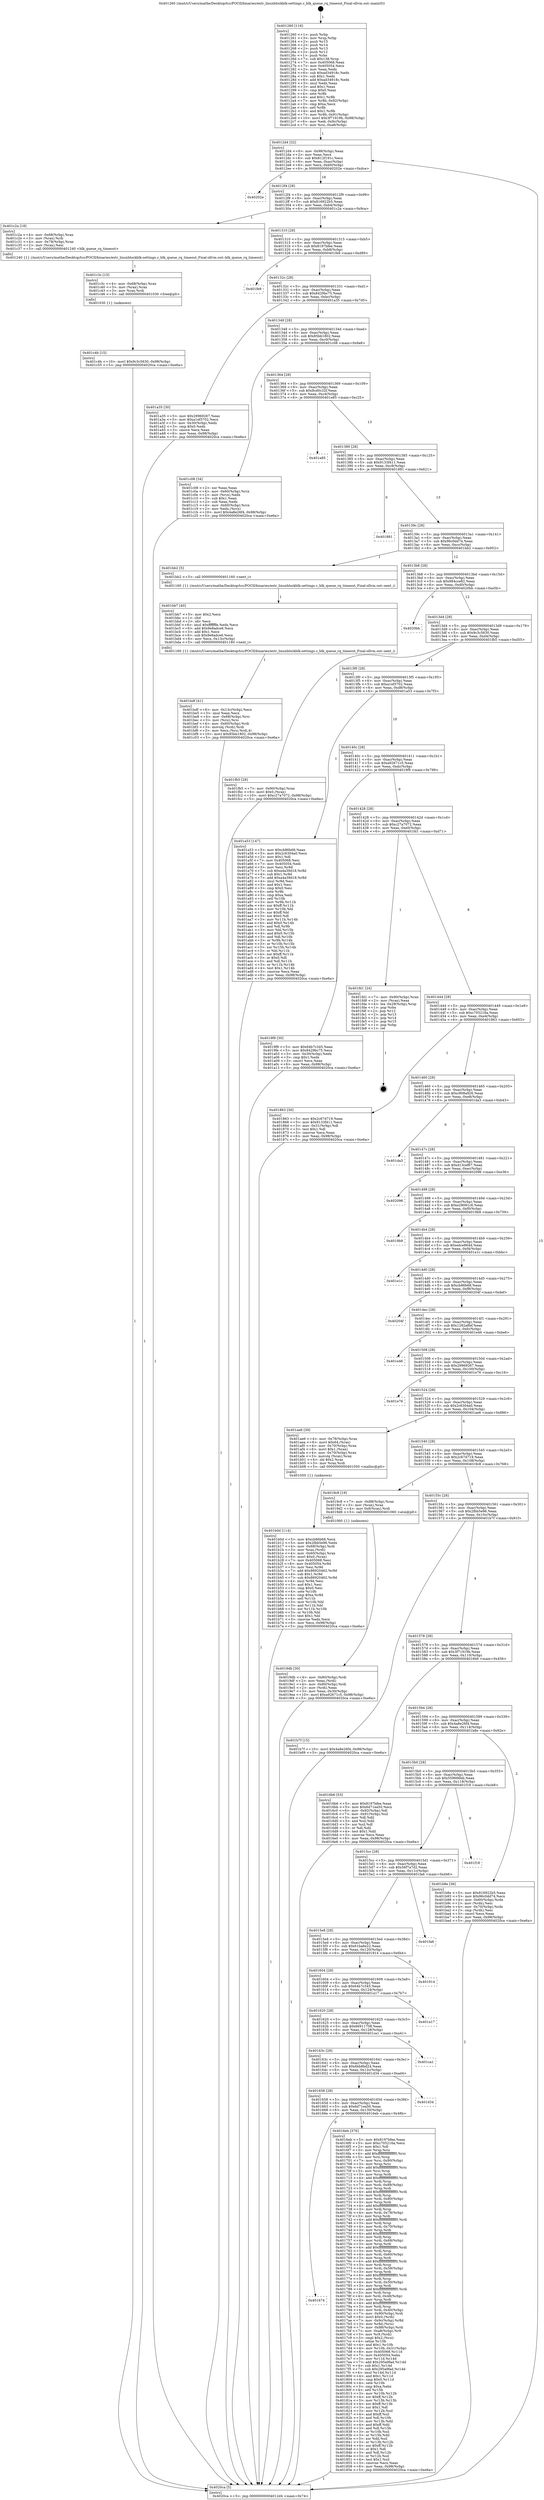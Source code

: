 digraph "0x401260" {
  label = "0x401260 (/mnt/c/Users/mathe/Desktop/tcc/POCII/binaries/extr_linuxblockblk-settings.c_blk_queue_rq_timeout_Final-ollvm.out::main(0))"
  labelloc = "t"
  node[shape=record]

  Entry [label="",width=0.3,height=0.3,shape=circle,fillcolor=black,style=filled]
  "0x4012d4" [label="{
     0x4012d4 [32]\l
     | [instrs]\l
     &nbsp;&nbsp;0x4012d4 \<+6\>: mov -0x98(%rbp),%eax\l
     &nbsp;&nbsp;0x4012da \<+2\>: mov %eax,%ecx\l
     &nbsp;&nbsp;0x4012dc \<+6\>: sub $0x812f191c,%ecx\l
     &nbsp;&nbsp;0x4012e2 \<+6\>: mov %eax,-0xac(%rbp)\l
     &nbsp;&nbsp;0x4012e8 \<+6\>: mov %ecx,-0xb0(%rbp)\l
     &nbsp;&nbsp;0x4012ee \<+6\>: je 000000000040202e \<main+0xdce\>\l
  }"]
  "0x40202e" [label="{
     0x40202e\l
  }", style=dashed]
  "0x4012f4" [label="{
     0x4012f4 [28]\l
     | [instrs]\l
     &nbsp;&nbsp;0x4012f4 \<+5\>: jmp 00000000004012f9 \<main+0x99\>\l
     &nbsp;&nbsp;0x4012f9 \<+6\>: mov -0xac(%rbp),%eax\l
     &nbsp;&nbsp;0x4012ff \<+5\>: sub $0x816922b5,%eax\l
     &nbsp;&nbsp;0x401304 \<+6\>: mov %eax,-0xb4(%rbp)\l
     &nbsp;&nbsp;0x40130a \<+6\>: je 0000000000401c2a \<main+0x9ca\>\l
  }"]
  Exit [label="",width=0.3,height=0.3,shape=circle,fillcolor=black,style=filled,peripheries=2]
  "0x401c2a" [label="{
     0x401c2a [18]\l
     | [instrs]\l
     &nbsp;&nbsp;0x401c2a \<+4\>: mov -0x68(%rbp),%rax\l
     &nbsp;&nbsp;0x401c2e \<+3\>: mov (%rax),%rdi\l
     &nbsp;&nbsp;0x401c31 \<+4\>: mov -0x78(%rbp),%rax\l
     &nbsp;&nbsp;0x401c35 \<+2\>: mov (%rax),%esi\l
     &nbsp;&nbsp;0x401c37 \<+5\>: call 0000000000401240 \<blk_queue_rq_timeout\>\l
     | [calls]\l
     &nbsp;&nbsp;0x401240 \{1\} (/mnt/c/Users/mathe/Desktop/tcc/POCII/binaries/extr_linuxblockblk-settings.c_blk_queue_rq_timeout_Final-ollvm.out::blk_queue_rq_timeout)\l
  }"]
  "0x401310" [label="{
     0x401310 [28]\l
     | [instrs]\l
     &nbsp;&nbsp;0x401310 \<+5\>: jmp 0000000000401315 \<main+0xb5\>\l
     &nbsp;&nbsp;0x401315 \<+6\>: mov -0xac(%rbp),%eax\l
     &nbsp;&nbsp;0x40131b \<+5\>: sub $0x8197bfee,%eax\l
     &nbsp;&nbsp;0x401320 \<+6\>: mov %eax,-0xb8(%rbp)\l
     &nbsp;&nbsp;0x401326 \<+6\>: je 0000000000401fe9 \<main+0xd89\>\l
  }"]
  "0x401c4b" [label="{
     0x401c4b [15]\l
     | [instrs]\l
     &nbsp;&nbsp;0x401c4b \<+10\>: movl $0x9c3c5630,-0x98(%rbp)\l
     &nbsp;&nbsp;0x401c55 \<+5\>: jmp 00000000004020ca \<main+0xe6a\>\l
  }"]
  "0x401fe9" [label="{
     0x401fe9\l
  }", style=dashed]
  "0x40132c" [label="{
     0x40132c [28]\l
     | [instrs]\l
     &nbsp;&nbsp;0x40132c \<+5\>: jmp 0000000000401331 \<main+0xd1\>\l
     &nbsp;&nbsp;0x401331 \<+6\>: mov -0xac(%rbp),%eax\l
     &nbsp;&nbsp;0x401337 \<+5\>: sub $0x8429bc75,%eax\l
     &nbsp;&nbsp;0x40133c \<+6\>: mov %eax,-0xbc(%rbp)\l
     &nbsp;&nbsp;0x401342 \<+6\>: je 0000000000401a35 \<main+0x7d5\>\l
  }"]
  "0x401c3c" [label="{
     0x401c3c [15]\l
     | [instrs]\l
     &nbsp;&nbsp;0x401c3c \<+4\>: mov -0x68(%rbp),%rax\l
     &nbsp;&nbsp;0x401c40 \<+3\>: mov (%rax),%rax\l
     &nbsp;&nbsp;0x401c43 \<+3\>: mov %rax,%rdi\l
     &nbsp;&nbsp;0x401c46 \<+5\>: call 0000000000401030 \<free@plt\>\l
     | [calls]\l
     &nbsp;&nbsp;0x401030 \{1\} (unknown)\l
  }"]
  "0x401a35" [label="{
     0x401a35 [30]\l
     | [instrs]\l
     &nbsp;&nbsp;0x401a35 \<+5\>: mov $0x29969267,%eax\l
     &nbsp;&nbsp;0x401a3a \<+5\>: mov $0xa1ef3702,%ecx\l
     &nbsp;&nbsp;0x401a3f \<+3\>: mov -0x30(%rbp),%edx\l
     &nbsp;&nbsp;0x401a42 \<+3\>: cmp $0x0,%edx\l
     &nbsp;&nbsp;0x401a45 \<+3\>: cmove %ecx,%eax\l
     &nbsp;&nbsp;0x401a48 \<+6\>: mov %eax,-0x98(%rbp)\l
     &nbsp;&nbsp;0x401a4e \<+5\>: jmp 00000000004020ca \<main+0xe6a\>\l
  }"]
  "0x401348" [label="{
     0x401348 [28]\l
     | [instrs]\l
     &nbsp;&nbsp;0x401348 \<+5\>: jmp 000000000040134d \<main+0xed\>\l
     &nbsp;&nbsp;0x40134d \<+6\>: mov -0xac(%rbp),%eax\l
     &nbsp;&nbsp;0x401353 \<+5\>: sub $0x85bb1802,%eax\l
     &nbsp;&nbsp;0x401358 \<+6\>: mov %eax,-0xc0(%rbp)\l
     &nbsp;&nbsp;0x40135e \<+6\>: je 0000000000401c08 \<main+0x9a8\>\l
  }"]
  "0x401bdf" [label="{
     0x401bdf [41]\l
     | [instrs]\l
     &nbsp;&nbsp;0x401bdf \<+6\>: mov -0x13c(%rbp),%ecx\l
     &nbsp;&nbsp;0x401be5 \<+3\>: imul %eax,%ecx\l
     &nbsp;&nbsp;0x401be8 \<+4\>: mov -0x68(%rbp),%rsi\l
     &nbsp;&nbsp;0x401bec \<+3\>: mov (%rsi),%rsi\l
     &nbsp;&nbsp;0x401bef \<+4\>: mov -0x60(%rbp),%rdi\l
     &nbsp;&nbsp;0x401bf3 \<+3\>: movslq (%rdi),%rdi\l
     &nbsp;&nbsp;0x401bf6 \<+3\>: mov %ecx,(%rsi,%rdi,4)\l
     &nbsp;&nbsp;0x401bf9 \<+10\>: movl $0x85bb1802,-0x98(%rbp)\l
     &nbsp;&nbsp;0x401c03 \<+5\>: jmp 00000000004020ca \<main+0xe6a\>\l
  }"]
  "0x401c08" [label="{
     0x401c08 [34]\l
     | [instrs]\l
     &nbsp;&nbsp;0x401c08 \<+2\>: xor %eax,%eax\l
     &nbsp;&nbsp;0x401c0a \<+4\>: mov -0x60(%rbp),%rcx\l
     &nbsp;&nbsp;0x401c0e \<+2\>: mov (%rcx),%edx\l
     &nbsp;&nbsp;0x401c10 \<+3\>: sub $0x1,%eax\l
     &nbsp;&nbsp;0x401c13 \<+2\>: sub %eax,%edx\l
     &nbsp;&nbsp;0x401c15 \<+4\>: mov -0x60(%rbp),%rcx\l
     &nbsp;&nbsp;0x401c19 \<+2\>: mov %edx,(%rcx)\l
     &nbsp;&nbsp;0x401c1b \<+10\>: movl $0x4a8e26f4,-0x98(%rbp)\l
     &nbsp;&nbsp;0x401c25 \<+5\>: jmp 00000000004020ca \<main+0xe6a\>\l
  }"]
  "0x401364" [label="{
     0x401364 [28]\l
     | [instrs]\l
     &nbsp;&nbsp;0x401364 \<+5\>: jmp 0000000000401369 \<main+0x109\>\l
     &nbsp;&nbsp;0x401369 \<+6\>: mov -0xac(%rbp),%eax\l
     &nbsp;&nbsp;0x40136f \<+5\>: sub $0x8cd0c32f,%eax\l
     &nbsp;&nbsp;0x401374 \<+6\>: mov %eax,-0xc4(%rbp)\l
     &nbsp;&nbsp;0x40137a \<+6\>: je 0000000000401e85 \<main+0xc25\>\l
  }"]
  "0x401bb7" [label="{
     0x401bb7 [40]\l
     | [instrs]\l
     &nbsp;&nbsp;0x401bb7 \<+5\>: mov $0x2,%ecx\l
     &nbsp;&nbsp;0x401bbc \<+1\>: cltd\l
     &nbsp;&nbsp;0x401bbd \<+2\>: idiv %ecx\l
     &nbsp;&nbsp;0x401bbf \<+6\>: imul $0xfffffffe,%edx,%ecx\l
     &nbsp;&nbsp;0x401bc5 \<+6\>: add $0x9e8adce6,%ecx\l
     &nbsp;&nbsp;0x401bcb \<+3\>: add $0x1,%ecx\l
     &nbsp;&nbsp;0x401bce \<+6\>: sub $0x9e8adce6,%ecx\l
     &nbsp;&nbsp;0x401bd4 \<+6\>: mov %ecx,-0x13c(%rbp)\l
     &nbsp;&nbsp;0x401bda \<+5\>: call 0000000000401160 \<next_i\>\l
     | [calls]\l
     &nbsp;&nbsp;0x401160 \{1\} (/mnt/c/Users/mathe/Desktop/tcc/POCII/binaries/extr_linuxblockblk-settings.c_blk_queue_rq_timeout_Final-ollvm.out::next_i)\l
  }"]
  "0x401e85" [label="{
     0x401e85\l
  }", style=dashed]
  "0x401380" [label="{
     0x401380 [28]\l
     | [instrs]\l
     &nbsp;&nbsp;0x401380 \<+5\>: jmp 0000000000401385 \<main+0x125\>\l
     &nbsp;&nbsp;0x401385 \<+6\>: mov -0xac(%rbp),%eax\l
     &nbsp;&nbsp;0x40138b \<+5\>: sub $0x9133f411,%eax\l
     &nbsp;&nbsp;0x401390 \<+6\>: mov %eax,-0xc8(%rbp)\l
     &nbsp;&nbsp;0x401396 \<+6\>: je 0000000000401881 \<main+0x621\>\l
  }"]
  "0x401b0d" [label="{
     0x401b0d [114]\l
     | [instrs]\l
     &nbsp;&nbsp;0x401b0d \<+5\>: mov $0xcb86b68,%ecx\l
     &nbsp;&nbsp;0x401b12 \<+5\>: mov $0x2fbb5e96,%edx\l
     &nbsp;&nbsp;0x401b17 \<+4\>: mov -0x68(%rbp),%rdi\l
     &nbsp;&nbsp;0x401b1b \<+3\>: mov %rax,(%rdi)\l
     &nbsp;&nbsp;0x401b1e \<+4\>: mov -0x60(%rbp),%rax\l
     &nbsp;&nbsp;0x401b22 \<+6\>: movl $0x0,(%rax)\l
     &nbsp;&nbsp;0x401b28 \<+7\>: mov 0x405068,%esi\l
     &nbsp;&nbsp;0x401b2f \<+8\>: mov 0x405054,%r8d\l
     &nbsp;&nbsp;0x401b37 \<+3\>: mov %esi,%r9d\l
     &nbsp;&nbsp;0x401b3a \<+7\>: add $0x86920462,%r9d\l
     &nbsp;&nbsp;0x401b41 \<+4\>: sub $0x1,%r9d\l
     &nbsp;&nbsp;0x401b45 \<+7\>: sub $0x86920462,%r9d\l
     &nbsp;&nbsp;0x401b4c \<+4\>: imul %r9d,%esi\l
     &nbsp;&nbsp;0x401b50 \<+3\>: and $0x1,%esi\l
     &nbsp;&nbsp;0x401b53 \<+3\>: cmp $0x0,%esi\l
     &nbsp;&nbsp;0x401b56 \<+4\>: sete %r10b\l
     &nbsp;&nbsp;0x401b5a \<+4\>: cmp $0xa,%r8d\l
     &nbsp;&nbsp;0x401b5e \<+4\>: setl %r11b\l
     &nbsp;&nbsp;0x401b62 \<+3\>: mov %r10b,%bl\l
     &nbsp;&nbsp;0x401b65 \<+3\>: and %r11b,%bl\l
     &nbsp;&nbsp;0x401b68 \<+3\>: xor %r11b,%r10b\l
     &nbsp;&nbsp;0x401b6b \<+3\>: or %r10b,%bl\l
     &nbsp;&nbsp;0x401b6e \<+3\>: test $0x1,%bl\l
     &nbsp;&nbsp;0x401b71 \<+3\>: cmovne %edx,%ecx\l
     &nbsp;&nbsp;0x401b74 \<+6\>: mov %ecx,-0x98(%rbp)\l
     &nbsp;&nbsp;0x401b7a \<+5\>: jmp 00000000004020ca \<main+0xe6a\>\l
  }"]
  "0x401881" [label="{
     0x401881\l
  }", style=dashed]
  "0x40139c" [label="{
     0x40139c [28]\l
     | [instrs]\l
     &nbsp;&nbsp;0x40139c \<+5\>: jmp 00000000004013a1 \<main+0x141\>\l
     &nbsp;&nbsp;0x4013a1 \<+6\>: mov -0xac(%rbp),%eax\l
     &nbsp;&nbsp;0x4013a7 \<+5\>: sub $0x96c0dd74,%eax\l
     &nbsp;&nbsp;0x4013ac \<+6\>: mov %eax,-0xcc(%rbp)\l
     &nbsp;&nbsp;0x4013b2 \<+6\>: je 0000000000401bb2 \<main+0x952\>\l
  }"]
  "0x4019db" [label="{
     0x4019db [30]\l
     | [instrs]\l
     &nbsp;&nbsp;0x4019db \<+4\>: mov -0x80(%rbp),%rdi\l
     &nbsp;&nbsp;0x4019df \<+2\>: mov %eax,(%rdi)\l
     &nbsp;&nbsp;0x4019e1 \<+4\>: mov -0x80(%rbp),%rdi\l
     &nbsp;&nbsp;0x4019e5 \<+2\>: mov (%rdi),%eax\l
     &nbsp;&nbsp;0x4019e7 \<+3\>: mov %eax,-0x30(%rbp)\l
     &nbsp;&nbsp;0x4019ea \<+10\>: movl $0xa92671c5,-0x98(%rbp)\l
     &nbsp;&nbsp;0x4019f4 \<+5\>: jmp 00000000004020ca \<main+0xe6a\>\l
  }"]
  "0x401bb2" [label="{
     0x401bb2 [5]\l
     | [instrs]\l
     &nbsp;&nbsp;0x401bb2 \<+5\>: call 0000000000401160 \<next_i\>\l
     | [calls]\l
     &nbsp;&nbsp;0x401160 \{1\} (/mnt/c/Users/mathe/Desktop/tcc/POCII/binaries/extr_linuxblockblk-settings.c_blk_queue_rq_timeout_Final-ollvm.out::next_i)\l
  }"]
  "0x4013b8" [label="{
     0x4013b8 [28]\l
     | [instrs]\l
     &nbsp;&nbsp;0x4013b8 \<+5\>: jmp 00000000004013bd \<main+0x15d\>\l
     &nbsp;&nbsp;0x4013bd \<+6\>: mov -0xac(%rbp),%eax\l
     &nbsp;&nbsp;0x4013c3 \<+5\>: sub $0x984cce82,%eax\l
     &nbsp;&nbsp;0x4013c8 \<+6\>: mov %eax,-0xd0(%rbp)\l
     &nbsp;&nbsp;0x4013ce \<+6\>: je 00000000004020bb \<main+0xe5b\>\l
  }"]
  "0x401674" [label="{
     0x401674\l
  }", style=dashed]
  "0x4020bb" [label="{
     0x4020bb\l
  }", style=dashed]
  "0x4013d4" [label="{
     0x4013d4 [28]\l
     | [instrs]\l
     &nbsp;&nbsp;0x4013d4 \<+5\>: jmp 00000000004013d9 \<main+0x179\>\l
     &nbsp;&nbsp;0x4013d9 \<+6\>: mov -0xac(%rbp),%eax\l
     &nbsp;&nbsp;0x4013df \<+5\>: sub $0x9c3c5630,%eax\l
     &nbsp;&nbsp;0x4013e4 \<+6\>: mov %eax,-0xd4(%rbp)\l
     &nbsp;&nbsp;0x4013ea \<+6\>: je 0000000000401fb5 \<main+0xd55\>\l
  }"]
  "0x4016eb" [label="{
     0x4016eb [376]\l
     | [instrs]\l
     &nbsp;&nbsp;0x4016eb \<+5\>: mov $0x8197bfee,%eax\l
     &nbsp;&nbsp;0x4016f0 \<+5\>: mov $0xc705216a,%ecx\l
     &nbsp;&nbsp;0x4016f5 \<+2\>: mov $0x1,%dl\l
     &nbsp;&nbsp;0x4016f7 \<+3\>: mov %rsp,%rsi\l
     &nbsp;&nbsp;0x4016fa \<+4\>: add $0xfffffffffffffff0,%rsi\l
     &nbsp;&nbsp;0x4016fe \<+3\>: mov %rsi,%rsp\l
     &nbsp;&nbsp;0x401701 \<+7\>: mov %rsi,-0x90(%rbp)\l
     &nbsp;&nbsp;0x401708 \<+3\>: mov %rsp,%rsi\l
     &nbsp;&nbsp;0x40170b \<+4\>: add $0xfffffffffffffff0,%rsi\l
     &nbsp;&nbsp;0x40170f \<+3\>: mov %rsi,%rsp\l
     &nbsp;&nbsp;0x401712 \<+3\>: mov %rsp,%rdi\l
     &nbsp;&nbsp;0x401715 \<+4\>: add $0xfffffffffffffff0,%rdi\l
     &nbsp;&nbsp;0x401719 \<+3\>: mov %rdi,%rsp\l
     &nbsp;&nbsp;0x40171c \<+7\>: mov %rdi,-0x88(%rbp)\l
     &nbsp;&nbsp;0x401723 \<+3\>: mov %rsp,%rdi\l
     &nbsp;&nbsp;0x401726 \<+4\>: add $0xfffffffffffffff0,%rdi\l
     &nbsp;&nbsp;0x40172a \<+3\>: mov %rdi,%rsp\l
     &nbsp;&nbsp;0x40172d \<+4\>: mov %rdi,-0x80(%rbp)\l
     &nbsp;&nbsp;0x401731 \<+3\>: mov %rsp,%rdi\l
     &nbsp;&nbsp;0x401734 \<+4\>: add $0xfffffffffffffff0,%rdi\l
     &nbsp;&nbsp;0x401738 \<+3\>: mov %rdi,%rsp\l
     &nbsp;&nbsp;0x40173b \<+4\>: mov %rdi,-0x78(%rbp)\l
     &nbsp;&nbsp;0x40173f \<+3\>: mov %rsp,%rdi\l
     &nbsp;&nbsp;0x401742 \<+4\>: add $0xfffffffffffffff0,%rdi\l
     &nbsp;&nbsp;0x401746 \<+3\>: mov %rdi,%rsp\l
     &nbsp;&nbsp;0x401749 \<+4\>: mov %rdi,-0x70(%rbp)\l
     &nbsp;&nbsp;0x40174d \<+3\>: mov %rsp,%rdi\l
     &nbsp;&nbsp;0x401750 \<+4\>: add $0xfffffffffffffff0,%rdi\l
     &nbsp;&nbsp;0x401754 \<+3\>: mov %rdi,%rsp\l
     &nbsp;&nbsp;0x401757 \<+4\>: mov %rdi,-0x68(%rbp)\l
     &nbsp;&nbsp;0x40175b \<+3\>: mov %rsp,%rdi\l
     &nbsp;&nbsp;0x40175e \<+4\>: add $0xfffffffffffffff0,%rdi\l
     &nbsp;&nbsp;0x401762 \<+3\>: mov %rdi,%rsp\l
     &nbsp;&nbsp;0x401765 \<+4\>: mov %rdi,-0x60(%rbp)\l
     &nbsp;&nbsp;0x401769 \<+3\>: mov %rsp,%rdi\l
     &nbsp;&nbsp;0x40176c \<+4\>: add $0xfffffffffffffff0,%rdi\l
     &nbsp;&nbsp;0x401770 \<+3\>: mov %rdi,%rsp\l
     &nbsp;&nbsp;0x401773 \<+4\>: mov %rdi,-0x58(%rbp)\l
     &nbsp;&nbsp;0x401777 \<+3\>: mov %rsp,%rdi\l
     &nbsp;&nbsp;0x40177a \<+4\>: add $0xfffffffffffffff0,%rdi\l
     &nbsp;&nbsp;0x40177e \<+3\>: mov %rdi,%rsp\l
     &nbsp;&nbsp;0x401781 \<+4\>: mov %rdi,-0x50(%rbp)\l
     &nbsp;&nbsp;0x401785 \<+3\>: mov %rsp,%rdi\l
     &nbsp;&nbsp;0x401788 \<+4\>: add $0xfffffffffffffff0,%rdi\l
     &nbsp;&nbsp;0x40178c \<+3\>: mov %rdi,%rsp\l
     &nbsp;&nbsp;0x40178f \<+4\>: mov %rdi,-0x48(%rbp)\l
     &nbsp;&nbsp;0x401793 \<+3\>: mov %rsp,%rdi\l
     &nbsp;&nbsp;0x401796 \<+4\>: add $0xfffffffffffffff0,%rdi\l
     &nbsp;&nbsp;0x40179a \<+3\>: mov %rdi,%rsp\l
     &nbsp;&nbsp;0x40179d \<+4\>: mov %rdi,-0x40(%rbp)\l
     &nbsp;&nbsp;0x4017a1 \<+7\>: mov -0x90(%rbp),%rdi\l
     &nbsp;&nbsp;0x4017a8 \<+6\>: movl $0x0,(%rdi)\l
     &nbsp;&nbsp;0x4017ae \<+7\>: mov -0x9c(%rbp),%r8d\l
     &nbsp;&nbsp;0x4017b5 \<+3\>: mov %r8d,(%rsi)\l
     &nbsp;&nbsp;0x4017b8 \<+7\>: mov -0x88(%rbp),%rdi\l
     &nbsp;&nbsp;0x4017bf \<+7\>: mov -0xa8(%rbp),%r9\l
     &nbsp;&nbsp;0x4017c6 \<+3\>: mov %r9,(%rdi)\l
     &nbsp;&nbsp;0x4017c9 \<+3\>: cmpl $0x2,(%rsi)\l
     &nbsp;&nbsp;0x4017cc \<+4\>: setne %r10b\l
     &nbsp;&nbsp;0x4017d0 \<+4\>: and $0x1,%r10b\l
     &nbsp;&nbsp;0x4017d4 \<+4\>: mov %r10b,-0x31(%rbp)\l
     &nbsp;&nbsp;0x4017d8 \<+8\>: mov 0x405068,%r11d\l
     &nbsp;&nbsp;0x4017e0 \<+7\>: mov 0x405054,%ebx\l
     &nbsp;&nbsp;0x4017e7 \<+3\>: mov %r11d,%r14d\l
     &nbsp;&nbsp;0x4017ea \<+7\>: add $0x295a9fad,%r14d\l
     &nbsp;&nbsp;0x4017f1 \<+4\>: sub $0x1,%r14d\l
     &nbsp;&nbsp;0x4017f5 \<+7\>: sub $0x295a9fad,%r14d\l
     &nbsp;&nbsp;0x4017fc \<+4\>: imul %r14d,%r11d\l
     &nbsp;&nbsp;0x401800 \<+4\>: and $0x1,%r11d\l
     &nbsp;&nbsp;0x401804 \<+4\>: cmp $0x0,%r11d\l
     &nbsp;&nbsp;0x401808 \<+4\>: sete %r10b\l
     &nbsp;&nbsp;0x40180c \<+3\>: cmp $0xa,%ebx\l
     &nbsp;&nbsp;0x40180f \<+4\>: setl %r15b\l
     &nbsp;&nbsp;0x401813 \<+3\>: mov %r10b,%r12b\l
     &nbsp;&nbsp;0x401816 \<+4\>: xor $0xff,%r12b\l
     &nbsp;&nbsp;0x40181a \<+3\>: mov %r15b,%r13b\l
     &nbsp;&nbsp;0x40181d \<+4\>: xor $0xff,%r13b\l
     &nbsp;&nbsp;0x401821 \<+3\>: xor $0x1,%dl\l
     &nbsp;&nbsp;0x401824 \<+3\>: mov %r12b,%sil\l
     &nbsp;&nbsp;0x401827 \<+4\>: and $0xff,%sil\l
     &nbsp;&nbsp;0x40182b \<+3\>: and %dl,%r10b\l
     &nbsp;&nbsp;0x40182e \<+3\>: mov %r13b,%dil\l
     &nbsp;&nbsp;0x401831 \<+4\>: and $0xff,%dil\l
     &nbsp;&nbsp;0x401835 \<+3\>: and %dl,%r15b\l
     &nbsp;&nbsp;0x401838 \<+3\>: or %r10b,%sil\l
     &nbsp;&nbsp;0x40183b \<+3\>: or %r15b,%dil\l
     &nbsp;&nbsp;0x40183e \<+3\>: xor %dil,%sil\l
     &nbsp;&nbsp;0x401841 \<+3\>: or %r13b,%r12b\l
     &nbsp;&nbsp;0x401844 \<+4\>: xor $0xff,%r12b\l
     &nbsp;&nbsp;0x401848 \<+3\>: or $0x1,%dl\l
     &nbsp;&nbsp;0x40184b \<+3\>: and %dl,%r12b\l
     &nbsp;&nbsp;0x40184e \<+3\>: or %r12b,%sil\l
     &nbsp;&nbsp;0x401851 \<+4\>: test $0x1,%sil\l
     &nbsp;&nbsp;0x401855 \<+3\>: cmovne %ecx,%eax\l
     &nbsp;&nbsp;0x401858 \<+6\>: mov %eax,-0x98(%rbp)\l
     &nbsp;&nbsp;0x40185e \<+5\>: jmp 00000000004020ca \<main+0xe6a\>\l
  }"]
  "0x401fb5" [label="{
     0x401fb5 [28]\l
     | [instrs]\l
     &nbsp;&nbsp;0x401fb5 \<+7\>: mov -0x90(%rbp),%rax\l
     &nbsp;&nbsp;0x401fbc \<+6\>: movl $0x0,(%rax)\l
     &nbsp;&nbsp;0x401fc2 \<+10\>: movl $0xc27a7072,-0x98(%rbp)\l
     &nbsp;&nbsp;0x401fcc \<+5\>: jmp 00000000004020ca \<main+0xe6a\>\l
  }"]
  "0x4013f0" [label="{
     0x4013f0 [28]\l
     | [instrs]\l
     &nbsp;&nbsp;0x4013f0 \<+5\>: jmp 00000000004013f5 \<main+0x195\>\l
     &nbsp;&nbsp;0x4013f5 \<+6\>: mov -0xac(%rbp),%eax\l
     &nbsp;&nbsp;0x4013fb \<+5\>: sub $0xa1ef3702,%eax\l
     &nbsp;&nbsp;0x401400 \<+6\>: mov %eax,-0xd8(%rbp)\l
     &nbsp;&nbsp;0x401406 \<+6\>: je 0000000000401a53 \<main+0x7f3\>\l
  }"]
  "0x401658" [label="{
     0x401658 [28]\l
     | [instrs]\l
     &nbsp;&nbsp;0x401658 \<+5\>: jmp 000000000040165d \<main+0x3fd\>\l
     &nbsp;&nbsp;0x40165d \<+6\>: mov -0xac(%rbp),%eax\l
     &nbsp;&nbsp;0x401663 \<+5\>: sub $0x6d71ea50,%eax\l
     &nbsp;&nbsp;0x401668 \<+6\>: mov %eax,-0x130(%rbp)\l
     &nbsp;&nbsp;0x40166e \<+6\>: je 00000000004016eb \<main+0x48b\>\l
  }"]
  "0x401a53" [label="{
     0x401a53 [147]\l
     | [instrs]\l
     &nbsp;&nbsp;0x401a53 \<+5\>: mov $0xcb86b68,%eax\l
     &nbsp;&nbsp;0x401a58 \<+5\>: mov $0x2c6304a0,%ecx\l
     &nbsp;&nbsp;0x401a5d \<+2\>: mov $0x1,%dl\l
     &nbsp;&nbsp;0x401a5f \<+7\>: mov 0x405068,%esi\l
     &nbsp;&nbsp;0x401a66 \<+7\>: mov 0x405054,%edi\l
     &nbsp;&nbsp;0x401a6d \<+3\>: mov %esi,%r8d\l
     &nbsp;&nbsp;0x401a70 \<+7\>: sub $0xa4a39d18,%r8d\l
     &nbsp;&nbsp;0x401a77 \<+4\>: sub $0x1,%r8d\l
     &nbsp;&nbsp;0x401a7b \<+7\>: add $0xa4a39d18,%r8d\l
     &nbsp;&nbsp;0x401a82 \<+4\>: imul %r8d,%esi\l
     &nbsp;&nbsp;0x401a86 \<+3\>: and $0x1,%esi\l
     &nbsp;&nbsp;0x401a89 \<+3\>: cmp $0x0,%esi\l
     &nbsp;&nbsp;0x401a8c \<+4\>: sete %r9b\l
     &nbsp;&nbsp;0x401a90 \<+3\>: cmp $0xa,%edi\l
     &nbsp;&nbsp;0x401a93 \<+4\>: setl %r10b\l
     &nbsp;&nbsp;0x401a97 \<+3\>: mov %r9b,%r11b\l
     &nbsp;&nbsp;0x401a9a \<+4\>: xor $0xff,%r11b\l
     &nbsp;&nbsp;0x401a9e \<+3\>: mov %r10b,%bl\l
     &nbsp;&nbsp;0x401aa1 \<+3\>: xor $0xff,%bl\l
     &nbsp;&nbsp;0x401aa4 \<+3\>: xor $0x0,%dl\l
     &nbsp;&nbsp;0x401aa7 \<+3\>: mov %r11b,%r14b\l
     &nbsp;&nbsp;0x401aaa \<+4\>: and $0x0,%r14b\l
     &nbsp;&nbsp;0x401aae \<+3\>: and %dl,%r9b\l
     &nbsp;&nbsp;0x401ab1 \<+3\>: mov %bl,%r15b\l
     &nbsp;&nbsp;0x401ab4 \<+4\>: and $0x0,%r15b\l
     &nbsp;&nbsp;0x401ab8 \<+3\>: and %dl,%r10b\l
     &nbsp;&nbsp;0x401abb \<+3\>: or %r9b,%r14b\l
     &nbsp;&nbsp;0x401abe \<+3\>: or %r10b,%r15b\l
     &nbsp;&nbsp;0x401ac1 \<+3\>: xor %r15b,%r14b\l
     &nbsp;&nbsp;0x401ac4 \<+3\>: or %bl,%r11b\l
     &nbsp;&nbsp;0x401ac7 \<+4\>: xor $0xff,%r11b\l
     &nbsp;&nbsp;0x401acb \<+3\>: or $0x0,%dl\l
     &nbsp;&nbsp;0x401ace \<+3\>: and %dl,%r11b\l
     &nbsp;&nbsp;0x401ad1 \<+3\>: or %r11b,%r14b\l
     &nbsp;&nbsp;0x401ad4 \<+4\>: test $0x1,%r14b\l
     &nbsp;&nbsp;0x401ad8 \<+3\>: cmovne %ecx,%eax\l
     &nbsp;&nbsp;0x401adb \<+6\>: mov %eax,-0x98(%rbp)\l
     &nbsp;&nbsp;0x401ae1 \<+5\>: jmp 00000000004020ca \<main+0xe6a\>\l
  }"]
  "0x40140c" [label="{
     0x40140c [28]\l
     | [instrs]\l
     &nbsp;&nbsp;0x40140c \<+5\>: jmp 0000000000401411 \<main+0x1b1\>\l
     &nbsp;&nbsp;0x401411 \<+6\>: mov -0xac(%rbp),%eax\l
     &nbsp;&nbsp;0x401417 \<+5\>: sub $0xa92671c5,%eax\l
     &nbsp;&nbsp;0x40141c \<+6\>: mov %eax,-0xdc(%rbp)\l
     &nbsp;&nbsp;0x401422 \<+6\>: je 00000000004019f9 \<main+0x799\>\l
  }"]
  "0x401d34" [label="{
     0x401d34\l
  }", style=dashed]
  "0x4019f9" [label="{
     0x4019f9 [30]\l
     | [instrs]\l
     &nbsp;&nbsp;0x4019f9 \<+5\>: mov $0x64b7c345,%eax\l
     &nbsp;&nbsp;0x4019fe \<+5\>: mov $0x8429bc75,%ecx\l
     &nbsp;&nbsp;0x401a03 \<+3\>: mov -0x30(%rbp),%edx\l
     &nbsp;&nbsp;0x401a06 \<+3\>: cmp $0x1,%edx\l
     &nbsp;&nbsp;0x401a09 \<+3\>: cmovl %ecx,%eax\l
     &nbsp;&nbsp;0x401a0c \<+6\>: mov %eax,-0x98(%rbp)\l
     &nbsp;&nbsp;0x401a12 \<+5\>: jmp 00000000004020ca \<main+0xe6a\>\l
  }"]
  "0x401428" [label="{
     0x401428 [28]\l
     | [instrs]\l
     &nbsp;&nbsp;0x401428 \<+5\>: jmp 000000000040142d \<main+0x1cd\>\l
     &nbsp;&nbsp;0x40142d \<+6\>: mov -0xac(%rbp),%eax\l
     &nbsp;&nbsp;0x401433 \<+5\>: sub $0xc27a7072,%eax\l
     &nbsp;&nbsp;0x401438 \<+6\>: mov %eax,-0xe0(%rbp)\l
     &nbsp;&nbsp;0x40143e \<+6\>: je 0000000000401fd1 \<main+0xd71\>\l
  }"]
  "0x40163c" [label="{
     0x40163c [28]\l
     | [instrs]\l
     &nbsp;&nbsp;0x40163c \<+5\>: jmp 0000000000401641 \<main+0x3e1\>\l
     &nbsp;&nbsp;0x401641 \<+6\>: mov -0xac(%rbp),%eax\l
     &nbsp;&nbsp;0x401647 \<+5\>: sub $0x6bb8bd24,%eax\l
     &nbsp;&nbsp;0x40164c \<+6\>: mov %eax,-0x12c(%rbp)\l
     &nbsp;&nbsp;0x401652 \<+6\>: je 0000000000401d34 \<main+0xad4\>\l
  }"]
  "0x401fd1" [label="{
     0x401fd1 [24]\l
     | [instrs]\l
     &nbsp;&nbsp;0x401fd1 \<+7\>: mov -0x90(%rbp),%rax\l
     &nbsp;&nbsp;0x401fd8 \<+2\>: mov (%rax),%eax\l
     &nbsp;&nbsp;0x401fda \<+4\>: lea -0x28(%rbp),%rsp\l
     &nbsp;&nbsp;0x401fde \<+1\>: pop %rbx\l
     &nbsp;&nbsp;0x401fdf \<+2\>: pop %r12\l
     &nbsp;&nbsp;0x401fe1 \<+2\>: pop %r13\l
     &nbsp;&nbsp;0x401fe3 \<+2\>: pop %r14\l
     &nbsp;&nbsp;0x401fe5 \<+2\>: pop %r15\l
     &nbsp;&nbsp;0x401fe7 \<+1\>: pop %rbp\l
     &nbsp;&nbsp;0x401fe8 \<+1\>: ret\l
  }"]
  "0x401444" [label="{
     0x401444 [28]\l
     | [instrs]\l
     &nbsp;&nbsp;0x401444 \<+5\>: jmp 0000000000401449 \<main+0x1e9\>\l
     &nbsp;&nbsp;0x401449 \<+6\>: mov -0xac(%rbp),%eax\l
     &nbsp;&nbsp;0x40144f \<+5\>: sub $0xc705216a,%eax\l
     &nbsp;&nbsp;0x401454 \<+6\>: mov %eax,-0xe4(%rbp)\l
     &nbsp;&nbsp;0x40145a \<+6\>: je 0000000000401863 \<main+0x603\>\l
  }"]
  "0x401ca1" [label="{
     0x401ca1\l
  }", style=dashed]
  "0x401863" [label="{
     0x401863 [30]\l
     | [instrs]\l
     &nbsp;&nbsp;0x401863 \<+5\>: mov $0x2c67d719,%eax\l
     &nbsp;&nbsp;0x401868 \<+5\>: mov $0x9133f411,%ecx\l
     &nbsp;&nbsp;0x40186d \<+3\>: mov -0x31(%rbp),%dl\l
     &nbsp;&nbsp;0x401870 \<+3\>: test $0x1,%dl\l
     &nbsp;&nbsp;0x401873 \<+3\>: cmovne %ecx,%eax\l
     &nbsp;&nbsp;0x401876 \<+6\>: mov %eax,-0x98(%rbp)\l
     &nbsp;&nbsp;0x40187c \<+5\>: jmp 00000000004020ca \<main+0xe6a\>\l
  }"]
  "0x401460" [label="{
     0x401460 [28]\l
     | [instrs]\l
     &nbsp;&nbsp;0x401460 \<+5\>: jmp 0000000000401465 \<main+0x205\>\l
     &nbsp;&nbsp;0x401465 \<+6\>: mov -0xac(%rbp),%eax\l
     &nbsp;&nbsp;0x40146b \<+5\>: sub $0xc908a926,%eax\l
     &nbsp;&nbsp;0x401470 \<+6\>: mov %eax,-0xe8(%rbp)\l
     &nbsp;&nbsp;0x401476 \<+6\>: je 0000000000401da3 \<main+0xb43\>\l
  }"]
  "0x401620" [label="{
     0x401620 [28]\l
     | [instrs]\l
     &nbsp;&nbsp;0x401620 \<+5\>: jmp 0000000000401625 \<main+0x3c5\>\l
     &nbsp;&nbsp;0x401625 \<+6\>: mov -0xac(%rbp),%eax\l
     &nbsp;&nbsp;0x40162b \<+5\>: sub $0x66911708,%eax\l
     &nbsp;&nbsp;0x401630 \<+6\>: mov %eax,-0x128(%rbp)\l
     &nbsp;&nbsp;0x401636 \<+6\>: je 0000000000401ca1 \<main+0xa41\>\l
  }"]
  "0x401da3" [label="{
     0x401da3\l
  }", style=dashed]
  "0x40147c" [label="{
     0x40147c [28]\l
     | [instrs]\l
     &nbsp;&nbsp;0x40147c \<+5\>: jmp 0000000000401481 \<main+0x221\>\l
     &nbsp;&nbsp;0x401481 \<+6\>: mov -0xac(%rbp),%eax\l
     &nbsp;&nbsp;0x401487 \<+5\>: sub $0xd13cef67,%eax\l
     &nbsp;&nbsp;0x40148c \<+6\>: mov %eax,-0xec(%rbp)\l
     &nbsp;&nbsp;0x401492 \<+6\>: je 0000000000402096 \<main+0xe36\>\l
  }"]
  "0x401a17" [label="{
     0x401a17\l
  }", style=dashed]
  "0x402096" [label="{
     0x402096\l
  }", style=dashed]
  "0x401498" [label="{
     0x401498 [28]\l
     | [instrs]\l
     &nbsp;&nbsp;0x401498 \<+5\>: jmp 000000000040149d \<main+0x23d\>\l
     &nbsp;&nbsp;0x40149d \<+6\>: mov -0xac(%rbp),%eax\l
     &nbsp;&nbsp;0x4014a3 \<+5\>: sub $0xe28081c6,%eax\l
     &nbsp;&nbsp;0x4014a8 \<+6\>: mov %eax,-0xf0(%rbp)\l
     &nbsp;&nbsp;0x4014ae \<+6\>: je 00000000004019b9 \<main+0x759\>\l
  }"]
  "0x401604" [label="{
     0x401604 [28]\l
     | [instrs]\l
     &nbsp;&nbsp;0x401604 \<+5\>: jmp 0000000000401609 \<main+0x3a9\>\l
     &nbsp;&nbsp;0x401609 \<+6\>: mov -0xac(%rbp),%eax\l
     &nbsp;&nbsp;0x40160f \<+5\>: sub $0x64b7c345,%eax\l
     &nbsp;&nbsp;0x401614 \<+6\>: mov %eax,-0x124(%rbp)\l
     &nbsp;&nbsp;0x40161a \<+6\>: je 0000000000401a17 \<main+0x7b7\>\l
  }"]
  "0x4019b9" [label="{
     0x4019b9\l
  }", style=dashed]
  "0x4014b4" [label="{
     0x4014b4 [28]\l
     | [instrs]\l
     &nbsp;&nbsp;0x4014b4 \<+5\>: jmp 00000000004014b9 \<main+0x259\>\l
     &nbsp;&nbsp;0x4014b9 \<+6\>: mov -0xac(%rbp),%eax\l
     &nbsp;&nbsp;0x4014bf \<+5\>: sub $0xedce864d,%eax\l
     &nbsp;&nbsp;0x4014c4 \<+6\>: mov %eax,-0xf4(%rbp)\l
     &nbsp;&nbsp;0x4014ca \<+6\>: je 0000000000401e1c \<main+0xbbc\>\l
  }"]
  "0x401914" [label="{
     0x401914\l
  }", style=dashed]
  "0x401e1c" [label="{
     0x401e1c\l
  }", style=dashed]
  "0x4014d0" [label="{
     0x4014d0 [28]\l
     | [instrs]\l
     &nbsp;&nbsp;0x4014d0 \<+5\>: jmp 00000000004014d5 \<main+0x275\>\l
     &nbsp;&nbsp;0x4014d5 \<+6\>: mov -0xac(%rbp),%eax\l
     &nbsp;&nbsp;0x4014db \<+5\>: sub $0xcb86b68,%eax\l
     &nbsp;&nbsp;0x4014e0 \<+6\>: mov %eax,-0xf8(%rbp)\l
     &nbsp;&nbsp;0x4014e6 \<+6\>: je 000000000040204f \<main+0xdef\>\l
  }"]
  "0x4015e8" [label="{
     0x4015e8 [28]\l
     | [instrs]\l
     &nbsp;&nbsp;0x4015e8 \<+5\>: jmp 00000000004015ed \<main+0x38d\>\l
     &nbsp;&nbsp;0x4015ed \<+6\>: mov -0xac(%rbp),%eax\l
     &nbsp;&nbsp;0x4015f3 \<+5\>: sub $0x61ba6e22,%eax\l
     &nbsp;&nbsp;0x4015f8 \<+6\>: mov %eax,-0x120(%rbp)\l
     &nbsp;&nbsp;0x4015fe \<+6\>: je 0000000000401914 \<main+0x6b4\>\l
  }"]
  "0x40204f" [label="{
     0x40204f\l
  }", style=dashed]
  "0x4014ec" [label="{
     0x4014ec [28]\l
     | [instrs]\l
     &nbsp;&nbsp;0x4014ec \<+5\>: jmp 00000000004014f1 \<main+0x291\>\l
     &nbsp;&nbsp;0x4014f1 \<+6\>: mov -0xac(%rbp),%eax\l
     &nbsp;&nbsp;0x4014f7 \<+5\>: sub $0x1282a8bf,%eax\l
     &nbsp;&nbsp;0x4014fc \<+6\>: mov %eax,-0xfc(%rbp)\l
     &nbsp;&nbsp;0x401502 \<+6\>: je 0000000000401e46 \<main+0xbe6\>\l
  }"]
  "0x401fa6" [label="{
     0x401fa6\l
  }", style=dashed]
  "0x401e46" [label="{
     0x401e46\l
  }", style=dashed]
  "0x401508" [label="{
     0x401508 [28]\l
     | [instrs]\l
     &nbsp;&nbsp;0x401508 \<+5\>: jmp 000000000040150d \<main+0x2ad\>\l
     &nbsp;&nbsp;0x40150d \<+6\>: mov -0xac(%rbp),%eax\l
     &nbsp;&nbsp;0x401513 \<+5\>: sub $0x29969267,%eax\l
     &nbsp;&nbsp;0x401518 \<+6\>: mov %eax,-0x100(%rbp)\l
     &nbsp;&nbsp;0x40151e \<+6\>: je 0000000000401e76 \<main+0xc16\>\l
  }"]
  "0x4015cc" [label="{
     0x4015cc [28]\l
     | [instrs]\l
     &nbsp;&nbsp;0x4015cc \<+5\>: jmp 00000000004015d1 \<main+0x371\>\l
     &nbsp;&nbsp;0x4015d1 \<+6\>: mov -0xac(%rbp),%eax\l
     &nbsp;&nbsp;0x4015d7 \<+5\>: sub $0x56f7a7d2,%eax\l
     &nbsp;&nbsp;0x4015dc \<+6\>: mov %eax,-0x11c(%rbp)\l
     &nbsp;&nbsp;0x4015e2 \<+6\>: je 0000000000401fa6 \<main+0xd46\>\l
  }"]
  "0x401e76" [label="{
     0x401e76\l
  }", style=dashed]
  "0x401524" [label="{
     0x401524 [28]\l
     | [instrs]\l
     &nbsp;&nbsp;0x401524 \<+5\>: jmp 0000000000401529 \<main+0x2c9\>\l
     &nbsp;&nbsp;0x401529 \<+6\>: mov -0xac(%rbp),%eax\l
     &nbsp;&nbsp;0x40152f \<+5\>: sub $0x2c6304a0,%eax\l
     &nbsp;&nbsp;0x401534 \<+6\>: mov %eax,-0x104(%rbp)\l
     &nbsp;&nbsp;0x40153a \<+6\>: je 0000000000401ae6 \<main+0x886\>\l
  }"]
  "0x401f18" [label="{
     0x401f18\l
  }", style=dashed]
  "0x401ae6" [label="{
     0x401ae6 [39]\l
     | [instrs]\l
     &nbsp;&nbsp;0x401ae6 \<+4\>: mov -0x78(%rbp),%rax\l
     &nbsp;&nbsp;0x401aea \<+6\>: movl $0x64,(%rax)\l
     &nbsp;&nbsp;0x401af0 \<+4\>: mov -0x70(%rbp),%rax\l
     &nbsp;&nbsp;0x401af4 \<+6\>: movl $0x1,(%rax)\l
     &nbsp;&nbsp;0x401afa \<+4\>: mov -0x70(%rbp),%rax\l
     &nbsp;&nbsp;0x401afe \<+3\>: movslq (%rax),%rax\l
     &nbsp;&nbsp;0x401b01 \<+4\>: shl $0x2,%rax\l
     &nbsp;&nbsp;0x401b05 \<+3\>: mov %rax,%rdi\l
     &nbsp;&nbsp;0x401b08 \<+5\>: call 0000000000401050 \<malloc@plt\>\l
     | [calls]\l
     &nbsp;&nbsp;0x401050 \{1\} (unknown)\l
  }"]
  "0x401540" [label="{
     0x401540 [28]\l
     | [instrs]\l
     &nbsp;&nbsp;0x401540 \<+5\>: jmp 0000000000401545 \<main+0x2e5\>\l
     &nbsp;&nbsp;0x401545 \<+6\>: mov -0xac(%rbp),%eax\l
     &nbsp;&nbsp;0x40154b \<+5\>: sub $0x2c67d719,%eax\l
     &nbsp;&nbsp;0x401550 \<+6\>: mov %eax,-0x108(%rbp)\l
     &nbsp;&nbsp;0x401556 \<+6\>: je 00000000004019c8 \<main+0x768\>\l
  }"]
  "0x4015b0" [label="{
     0x4015b0 [28]\l
     | [instrs]\l
     &nbsp;&nbsp;0x4015b0 \<+5\>: jmp 00000000004015b5 \<main+0x355\>\l
     &nbsp;&nbsp;0x4015b5 \<+6\>: mov -0xac(%rbp),%eax\l
     &nbsp;&nbsp;0x4015bb \<+5\>: sub $0x559666bb,%eax\l
     &nbsp;&nbsp;0x4015c0 \<+6\>: mov %eax,-0x118(%rbp)\l
     &nbsp;&nbsp;0x4015c6 \<+6\>: je 0000000000401f18 \<main+0xcb8\>\l
  }"]
  "0x4019c8" [label="{
     0x4019c8 [19]\l
     | [instrs]\l
     &nbsp;&nbsp;0x4019c8 \<+7\>: mov -0x88(%rbp),%rax\l
     &nbsp;&nbsp;0x4019cf \<+3\>: mov (%rax),%rax\l
     &nbsp;&nbsp;0x4019d2 \<+4\>: mov 0x8(%rax),%rdi\l
     &nbsp;&nbsp;0x4019d6 \<+5\>: call 0000000000401060 \<atoi@plt\>\l
     | [calls]\l
     &nbsp;&nbsp;0x401060 \{1\} (unknown)\l
  }"]
  "0x40155c" [label="{
     0x40155c [28]\l
     | [instrs]\l
     &nbsp;&nbsp;0x40155c \<+5\>: jmp 0000000000401561 \<main+0x301\>\l
     &nbsp;&nbsp;0x401561 \<+6\>: mov -0xac(%rbp),%eax\l
     &nbsp;&nbsp;0x401567 \<+5\>: sub $0x2fbb5e96,%eax\l
     &nbsp;&nbsp;0x40156c \<+6\>: mov %eax,-0x10c(%rbp)\l
     &nbsp;&nbsp;0x401572 \<+6\>: je 0000000000401b7f \<main+0x91f\>\l
  }"]
  "0x401b8e" [label="{
     0x401b8e [36]\l
     | [instrs]\l
     &nbsp;&nbsp;0x401b8e \<+5\>: mov $0x816922b5,%eax\l
     &nbsp;&nbsp;0x401b93 \<+5\>: mov $0x96c0dd74,%ecx\l
     &nbsp;&nbsp;0x401b98 \<+4\>: mov -0x60(%rbp),%rdx\l
     &nbsp;&nbsp;0x401b9c \<+2\>: mov (%rdx),%esi\l
     &nbsp;&nbsp;0x401b9e \<+4\>: mov -0x70(%rbp),%rdx\l
     &nbsp;&nbsp;0x401ba2 \<+2\>: cmp (%rdx),%esi\l
     &nbsp;&nbsp;0x401ba4 \<+3\>: cmovl %ecx,%eax\l
     &nbsp;&nbsp;0x401ba7 \<+6\>: mov %eax,-0x98(%rbp)\l
     &nbsp;&nbsp;0x401bad \<+5\>: jmp 00000000004020ca \<main+0xe6a\>\l
  }"]
  "0x401b7f" [label="{
     0x401b7f [15]\l
     | [instrs]\l
     &nbsp;&nbsp;0x401b7f \<+10\>: movl $0x4a8e26f4,-0x98(%rbp)\l
     &nbsp;&nbsp;0x401b89 \<+5\>: jmp 00000000004020ca \<main+0xe6a\>\l
  }"]
  "0x401578" [label="{
     0x401578 [28]\l
     | [instrs]\l
     &nbsp;&nbsp;0x401578 \<+5\>: jmp 000000000040157d \<main+0x31d\>\l
     &nbsp;&nbsp;0x40157d \<+6\>: mov -0xac(%rbp),%eax\l
     &nbsp;&nbsp;0x401583 \<+5\>: sub $0x3f71919b,%eax\l
     &nbsp;&nbsp;0x401588 \<+6\>: mov %eax,-0x110(%rbp)\l
     &nbsp;&nbsp;0x40158e \<+6\>: je 00000000004016b6 \<main+0x456\>\l
  }"]
  "0x401260" [label="{
     0x401260 [116]\l
     | [instrs]\l
     &nbsp;&nbsp;0x401260 \<+1\>: push %rbp\l
     &nbsp;&nbsp;0x401261 \<+3\>: mov %rsp,%rbp\l
     &nbsp;&nbsp;0x401264 \<+2\>: push %r15\l
     &nbsp;&nbsp;0x401266 \<+2\>: push %r14\l
     &nbsp;&nbsp;0x401268 \<+2\>: push %r13\l
     &nbsp;&nbsp;0x40126a \<+2\>: push %r12\l
     &nbsp;&nbsp;0x40126c \<+1\>: push %rbx\l
     &nbsp;&nbsp;0x40126d \<+7\>: sub $0x138,%rsp\l
     &nbsp;&nbsp;0x401274 \<+7\>: mov 0x405068,%eax\l
     &nbsp;&nbsp;0x40127b \<+7\>: mov 0x405054,%ecx\l
     &nbsp;&nbsp;0x401282 \<+2\>: mov %eax,%edx\l
     &nbsp;&nbsp;0x401284 \<+6\>: sub $0xad34918c,%edx\l
     &nbsp;&nbsp;0x40128a \<+3\>: sub $0x1,%edx\l
     &nbsp;&nbsp;0x40128d \<+6\>: add $0xad34918c,%edx\l
     &nbsp;&nbsp;0x401293 \<+3\>: imul %edx,%eax\l
     &nbsp;&nbsp;0x401296 \<+3\>: and $0x1,%eax\l
     &nbsp;&nbsp;0x401299 \<+3\>: cmp $0x0,%eax\l
     &nbsp;&nbsp;0x40129c \<+4\>: sete %r8b\l
     &nbsp;&nbsp;0x4012a0 \<+4\>: and $0x1,%r8b\l
     &nbsp;&nbsp;0x4012a4 \<+7\>: mov %r8b,-0x92(%rbp)\l
     &nbsp;&nbsp;0x4012ab \<+3\>: cmp $0xa,%ecx\l
     &nbsp;&nbsp;0x4012ae \<+4\>: setl %r8b\l
     &nbsp;&nbsp;0x4012b2 \<+4\>: and $0x1,%r8b\l
     &nbsp;&nbsp;0x4012b6 \<+7\>: mov %r8b,-0x91(%rbp)\l
     &nbsp;&nbsp;0x4012bd \<+10\>: movl $0x3f71919b,-0x98(%rbp)\l
     &nbsp;&nbsp;0x4012c7 \<+6\>: mov %edi,-0x9c(%rbp)\l
     &nbsp;&nbsp;0x4012cd \<+7\>: mov %rsi,-0xa8(%rbp)\l
  }"]
  "0x4016b6" [label="{
     0x4016b6 [53]\l
     | [instrs]\l
     &nbsp;&nbsp;0x4016b6 \<+5\>: mov $0x8197bfee,%eax\l
     &nbsp;&nbsp;0x4016bb \<+5\>: mov $0x6d71ea50,%ecx\l
     &nbsp;&nbsp;0x4016c0 \<+6\>: mov -0x92(%rbp),%dl\l
     &nbsp;&nbsp;0x4016c6 \<+7\>: mov -0x91(%rbp),%sil\l
     &nbsp;&nbsp;0x4016cd \<+3\>: mov %dl,%dil\l
     &nbsp;&nbsp;0x4016d0 \<+3\>: and %sil,%dil\l
     &nbsp;&nbsp;0x4016d3 \<+3\>: xor %sil,%dl\l
     &nbsp;&nbsp;0x4016d6 \<+3\>: or %dl,%dil\l
     &nbsp;&nbsp;0x4016d9 \<+4\>: test $0x1,%dil\l
     &nbsp;&nbsp;0x4016dd \<+3\>: cmovne %ecx,%eax\l
     &nbsp;&nbsp;0x4016e0 \<+6\>: mov %eax,-0x98(%rbp)\l
     &nbsp;&nbsp;0x4016e6 \<+5\>: jmp 00000000004020ca \<main+0xe6a\>\l
  }"]
  "0x401594" [label="{
     0x401594 [28]\l
     | [instrs]\l
     &nbsp;&nbsp;0x401594 \<+5\>: jmp 0000000000401599 \<main+0x339\>\l
     &nbsp;&nbsp;0x401599 \<+6\>: mov -0xac(%rbp),%eax\l
     &nbsp;&nbsp;0x40159f \<+5\>: sub $0x4a8e26f4,%eax\l
     &nbsp;&nbsp;0x4015a4 \<+6\>: mov %eax,-0x114(%rbp)\l
     &nbsp;&nbsp;0x4015aa \<+6\>: je 0000000000401b8e \<main+0x92e\>\l
  }"]
  "0x4020ca" [label="{
     0x4020ca [5]\l
     | [instrs]\l
     &nbsp;&nbsp;0x4020ca \<+5\>: jmp 00000000004012d4 \<main+0x74\>\l
  }"]
  Entry -> "0x401260" [label=" 1"]
  "0x4012d4" -> "0x40202e" [label=" 0"]
  "0x4012d4" -> "0x4012f4" [label=" 16"]
  "0x401fd1" -> Exit [label=" 1"]
  "0x4012f4" -> "0x401c2a" [label=" 1"]
  "0x4012f4" -> "0x401310" [label=" 15"]
  "0x401fb5" -> "0x4020ca" [label=" 1"]
  "0x401310" -> "0x401fe9" [label=" 0"]
  "0x401310" -> "0x40132c" [label=" 15"]
  "0x401c4b" -> "0x4020ca" [label=" 1"]
  "0x40132c" -> "0x401a35" [label=" 1"]
  "0x40132c" -> "0x401348" [label=" 14"]
  "0x401c3c" -> "0x401c4b" [label=" 1"]
  "0x401348" -> "0x401c08" [label=" 1"]
  "0x401348" -> "0x401364" [label=" 13"]
  "0x401c2a" -> "0x401c3c" [label=" 1"]
  "0x401364" -> "0x401e85" [label=" 0"]
  "0x401364" -> "0x401380" [label=" 13"]
  "0x401c08" -> "0x4020ca" [label=" 1"]
  "0x401380" -> "0x401881" [label=" 0"]
  "0x401380" -> "0x40139c" [label=" 13"]
  "0x401bdf" -> "0x4020ca" [label=" 1"]
  "0x40139c" -> "0x401bb2" [label=" 1"]
  "0x40139c" -> "0x4013b8" [label=" 12"]
  "0x401bb7" -> "0x401bdf" [label=" 1"]
  "0x4013b8" -> "0x4020bb" [label=" 0"]
  "0x4013b8" -> "0x4013d4" [label=" 12"]
  "0x401b8e" -> "0x4020ca" [label=" 2"]
  "0x4013d4" -> "0x401fb5" [label=" 1"]
  "0x4013d4" -> "0x4013f0" [label=" 11"]
  "0x401b7f" -> "0x4020ca" [label=" 1"]
  "0x4013f0" -> "0x401a53" [label=" 1"]
  "0x4013f0" -> "0x40140c" [label=" 10"]
  "0x401ae6" -> "0x401b0d" [label=" 1"]
  "0x40140c" -> "0x4019f9" [label=" 1"]
  "0x40140c" -> "0x401428" [label=" 9"]
  "0x401a53" -> "0x4020ca" [label=" 1"]
  "0x401428" -> "0x401fd1" [label=" 1"]
  "0x401428" -> "0x401444" [label=" 8"]
  "0x4019f9" -> "0x4020ca" [label=" 1"]
  "0x401444" -> "0x401863" [label=" 1"]
  "0x401444" -> "0x401460" [label=" 7"]
  "0x4019db" -> "0x4020ca" [label=" 1"]
  "0x401460" -> "0x401da3" [label=" 0"]
  "0x401460" -> "0x40147c" [label=" 7"]
  "0x401863" -> "0x4020ca" [label=" 1"]
  "0x40147c" -> "0x402096" [label=" 0"]
  "0x40147c" -> "0x401498" [label=" 7"]
  "0x4016eb" -> "0x4020ca" [label=" 1"]
  "0x401498" -> "0x4019b9" [label=" 0"]
  "0x401498" -> "0x4014b4" [label=" 7"]
  "0x401658" -> "0x401674" [label=" 0"]
  "0x4014b4" -> "0x401e1c" [label=" 0"]
  "0x4014b4" -> "0x4014d0" [label=" 7"]
  "0x401658" -> "0x4016eb" [label=" 1"]
  "0x4014d0" -> "0x40204f" [label=" 0"]
  "0x4014d0" -> "0x4014ec" [label=" 7"]
  "0x40163c" -> "0x401658" [label=" 1"]
  "0x4014ec" -> "0x401e46" [label=" 0"]
  "0x4014ec" -> "0x401508" [label=" 7"]
  "0x40163c" -> "0x401d34" [label=" 0"]
  "0x401508" -> "0x401e76" [label=" 0"]
  "0x401508" -> "0x401524" [label=" 7"]
  "0x401620" -> "0x40163c" [label=" 1"]
  "0x401524" -> "0x401ae6" [label=" 1"]
  "0x401524" -> "0x401540" [label=" 6"]
  "0x401620" -> "0x401ca1" [label=" 0"]
  "0x401540" -> "0x4019c8" [label=" 1"]
  "0x401540" -> "0x40155c" [label=" 5"]
  "0x401604" -> "0x401620" [label=" 1"]
  "0x40155c" -> "0x401b7f" [label=" 1"]
  "0x40155c" -> "0x401578" [label=" 4"]
  "0x401604" -> "0x401a17" [label=" 0"]
  "0x401578" -> "0x4016b6" [label=" 1"]
  "0x401578" -> "0x401594" [label=" 3"]
  "0x4016b6" -> "0x4020ca" [label=" 1"]
  "0x401260" -> "0x4012d4" [label=" 1"]
  "0x4020ca" -> "0x4012d4" [label=" 15"]
  "0x401bb2" -> "0x401bb7" [label=" 1"]
  "0x401594" -> "0x401b8e" [label=" 2"]
  "0x401594" -> "0x4015b0" [label=" 1"]
  "0x4019c8" -> "0x4019db" [label=" 1"]
  "0x4015b0" -> "0x401f18" [label=" 0"]
  "0x4015b0" -> "0x4015cc" [label=" 1"]
  "0x401a35" -> "0x4020ca" [label=" 1"]
  "0x4015cc" -> "0x401fa6" [label=" 0"]
  "0x4015cc" -> "0x4015e8" [label=" 1"]
  "0x401b0d" -> "0x4020ca" [label=" 1"]
  "0x4015e8" -> "0x401914" [label=" 0"]
  "0x4015e8" -> "0x401604" [label=" 1"]
}
